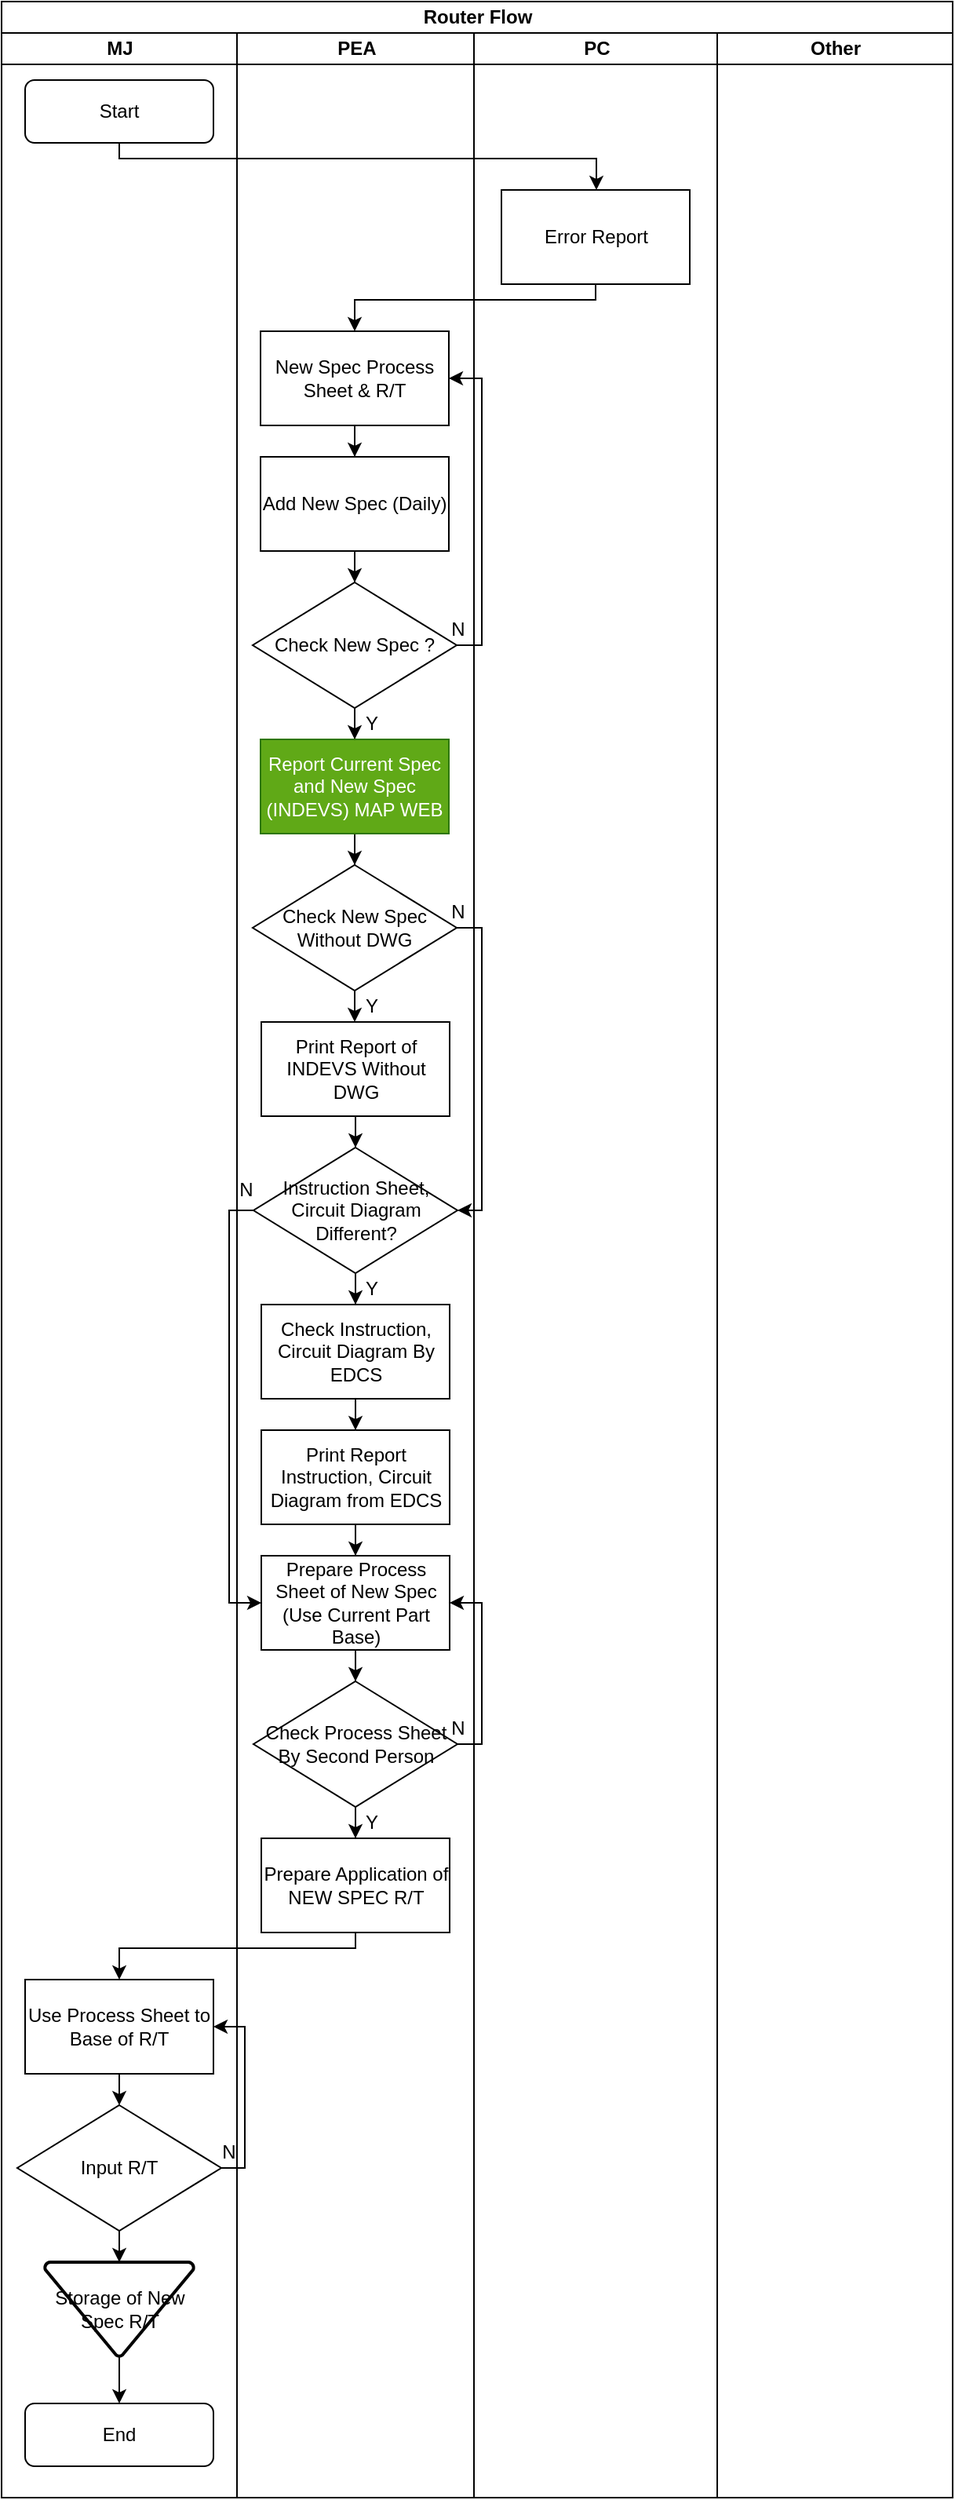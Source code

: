 <mxfile type="github" version="13.7.7">
  <diagram id="XOBUdz3-UfbB6YAW-WYy" name="Draft">
    <mxGraphModel grid="1" dx="1880" dy="1028" gridSize="10" guides="1" tooltips="1" connect="1" arrows="1" fold="1" page="1" pageScale="1" pageWidth="1169" pageHeight="1654" math="0" shadow="0">
      <root>
        <mxCell id="0" />
        <mxCell id="1" parent="0" />
        <mxCell id="kFwF-f4345-qtAIGn7Fv-1" value="Router Flow" parent="1" style="swimlane;html=1;childLayout=stackLayout;resizeParent=1;resizeParentMax=0;startSize=20;" vertex="1">
          <mxGeometry as="geometry" x="284" y="40" width="606" height="1590" />
        </mxCell>
        <mxCell id="kFwF-f4345-qtAIGn7Fv-2" value="MJ" parent="kFwF-f4345-qtAIGn7Fv-1" style="swimlane;html=1;startSize=20;" vertex="1">
          <mxGeometry as="geometry" y="20" width="150" height="1570" />
        </mxCell>
        <mxCell id="kFwF-f4345-qtAIGn7Fv-14" value="Start" parent="kFwF-f4345-qtAIGn7Fv-2" style="rounded=1;whiteSpace=wrap;html=1;" vertex="1">
          <mxGeometry as="geometry" x="15" y="30" width="120" height="40" />
        </mxCell>
        <mxCell id="Gr8hSLXEID0lEqfCxKnT-86" parent="kFwF-f4345-qtAIGn7Fv-2" style="edgeStyle=orthogonalEdgeStyle;rounded=0;orthogonalLoop=1;jettySize=auto;html=1;entryX=0.5;entryY=0;entryDx=0;entryDy=0;" source="Gr8hSLXEID0lEqfCxKnT-80" edge="1">
          <mxGeometry as="geometry" relative="1">
            <mxPoint as="targetPoint" x="75" y="1320" />
          </mxGeometry>
        </mxCell>
        <mxCell id="Gr8hSLXEID0lEqfCxKnT-80" value="Use Process Sheet to Base of R/T" parent="kFwF-f4345-qtAIGn7Fv-2" style="rounded=0;whiteSpace=wrap;html=1;" vertex="1">
          <mxGeometry as="geometry" x="15" y="1240" width="120" height="60" />
        </mxCell>
        <mxCell id="Gr8hSLXEID0lEqfCxKnT-89" parent="kFwF-f4345-qtAIGn7Fv-2" style="edgeStyle=orthogonalEdgeStyle;rounded=0;orthogonalLoop=1;jettySize=auto;html=1;entryX=1;entryY=0.5;entryDx=0;entryDy=0;" edge="1" target="Gr8hSLXEID0lEqfCxKnT-80">
          <mxGeometry as="geometry" relative="1">
            <mxPoint as="sourcePoint" x="140.0" y="1360" />
            <Array as="points">
              <mxPoint x="155" y="1360" />
              <mxPoint x="155" y="1270" />
            </Array>
          </mxGeometry>
        </mxCell>
        <mxCell id="Gr8hSLXEID0lEqfCxKnT-97" parent="kFwF-f4345-qtAIGn7Fv-2" style="edgeStyle=orthogonalEdgeStyle;rounded=0;orthogonalLoop=1;jettySize=auto;html=1;entryX=0.5;entryY=0;entryDx=0;entryDy=0;entryPerimeter=0;" edge="1" target="Gr8hSLXEID0lEqfCxKnT-93">
          <mxGeometry as="geometry" relative="1">
            <mxPoint as="sourcePoint" x="75" y="1400" />
          </mxGeometry>
        </mxCell>
        <mxCell id="Gr8hSLXEID0lEqfCxKnT-101" parent="kFwF-f4345-qtAIGn7Fv-2" style="edgeStyle=orthogonalEdgeStyle;rounded=0;orthogonalLoop=1;jettySize=auto;html=1;" source="Gr8hSLXEID0lEqfCxKnT-93" edge="1" target="Gr8hSLXEID0lEqfCxKnT-100">
          <mxGeometry as="geometry" relative="1" />
        </mxCell>
        <mxCell id="Gr8hSLXEID0lEqfCxKnT-93" value="Storage of New Spec R/T" parent="kFwF-f4345-qtAIGn7Fv-2" style="strokeWidth=2;html=1;shape=mxgraph.flowchart.merge_or_storage;whiteSpace=wrap;labelBackgroundColor=none;" vertex="1">
          <mxGeometry as="geometry" x="27.5" y="1420" width="95" height="60" />
        </mxCell>
        <mxCell id="Gr8hSLXEID0lEqfCxKnT-87" value="Input R/T" parent="kFwF-f4345-qtAIGn7Fv-2" style="rhombus;whiteSpace=wrap;html=1;" vertex="1">
          <mxGeometry as="geometry" x="10" y="1320" width="130" height="80" />
        </mxCell>
        <mxCell id="Gr8hSLXEID0lEqfCxKnT-100" value="End" parent="kFwF-f4345-qtAIGn7Fv-2" style="rounded=1;whiteSpace=wrap;html=1;" vertex="1">
          <mxGeometry as="geometry" x="15" y="1510" width="120" height="40" />
        </mxCell>
        <mxCell id="Gr8hSLXEID0lEqfCxKnT-90" value="N" parent="kFwF-f4345-qtAIGn7Fv-2" style="text;html=1;strokeColor=none;fillColor=none;align=center;verticalAlign=middle;whiteSpace=wrap;rounded=0;" vertex="1">
          <mxGeometry as="geometry" x="135" y="1340" width="20" height="20" />
        </mxCell>
        <mxCell id="Gr8hSLXEID0lEqfCxKnT-83" parent="kFwF-f4345-qtAIGn7Fv-1" style="edgeStyle=orthogonalEdgeStyle;rounded=0;orthogonalLoop=1;jettySize=auto;html=1;" source="Gr8hSLXEID0lEqfCxKnT-72" edge="1" target="Gr8hSLXEID0lEqfCxKnT-80">
          <mxGeometry as="geometry" relative="1">
            <Array as="points">
              <mxPoint x="226" y="1240" />
              <mxPoint x="75" y="1240" />
            </Array>
          </mxGeometry>
        </mxCell>
        <mxCell id="kFwF-f4345-qtAIGn7Fv-10" value="PEA" parent="kFwF-f4345-qtAIGn7Fv-1" style="swimlane;html=1;startSize=20;" vertex="1">
          <mxGeometry as="geometry" x="150" y="20" width="151" height="1570" />
        </mxCell>
        <mxCell id="kFwF-f4345-qtAIGn7Fv-20" parent="kFwF-f4345-qtAIGn7Fv-10" style="edgeStyle=orthogonalEdgeStyle;rounded=0;orthogonalLoop=1;jettySize=auto;html=1;entryX=0.5;entryY=0;entryDx=0;entryDy=0;" source="kFwF-f4345-qtAIGn7Fv-15" edge="1" target="kFwF-f4345-qtAIGn7Fv-17">
          <mxGeometry as="geometry" relative="1" />
        </mxCell>
        <mxCell id="Gr8hSLXEID0lEqfCxKnT-2" parent="kFwF-f4345-qtAIGn7Fv-10" style="edgeStyle=orthogonalEdgeStyle;rounded=0;orthogonalLoop=1;jettySize=auto;html=1;entryX=0.5;entryY=0;entryDx=0;entryDy=0;" source="kFwF-f4345-qtAIGn7Fv-17" edge="1" target="Gr8hSLXEID0lEqfCxKnT-1">
          <mxGeometry as="geometry" relative="1" />
        </mxCell>
        <mxCell id="Gr8hSLXEID0lEqfCxKnT-20" parent="kFwF-f4345-qtAIGn7Fv-10" style="edgeStyle=orthogonalEdgeStyle;rounded=0;orthogonalLoop=1;jettySize=auto;html=1;entryX=0.5;entryY=0;entryDx=0;entryDy=0;" source="Gr8hSLXEID0lEqfCxKnT-17" edge="1" target="Gr8hSLXEID0lEqfCxKnT-19">
          <mxGeometry as="geometry" relative="1" />
        </mxCell>
        <mxCell id="Gr8hSLXEID0lEqfCxKnT-29" parent="kFwF-f4345-qtAIGn7Fv-10" style="edgeStyle=orthogonalEdgeStyle;rounded=0;orthogonalLoop=1;jettySize=auto;html=1;entryX=1;entryY=0.5;entryDx=0;entryDy=0;" source="Gr8hSLXEID0lEqfCxKnT-17" edge="1" target="Gr8hSLXEID0lEqfCxKnT-23">
          <mxGeometry as="geometry" relative="1">
            <Array as="points">
              <mxPoint x="75" y="570" />
              <mxPoint x="156" y="570" />
              <mxPoint x="156" y="820" />
            </Array>
          </mxGeometry>
        </mxCell>
        <mxCell id="Gr8hSLXEID0lEqfCxKnT-68" parent="kFwF-f4345-qtAIGn7Fv-10" style="edgeStyle=orthogonalEdgeStyle;rounded=0;orthogonalLoop=1;jettySize=auto;html=1;entryX=0;entryY=0.5;entryDx=0;entryDy=0;" source="Gr8hSLXEID0lEqfCxKnT-23" edge="1" target="Gr8hSLXEID0lEqfCxKnT-59">
          <mxGeometry as="geometry" relative="1">
            <Array as="points">
              <mxPoint x="-5" y="750" />
              <mxPoint x="-5" y="1000" />
            </Array>
          </mxGeometry>
        </mxCell>
        <mxCell id="Gr8hSLXEID0lEqfCxKnT-33" parent="kFwF-f4345-qtAIGn7Fv-10" style="edgeStyle=orthogonalEdgeStyle;rounded=0;orthogonalLoop=1;jettySize=auto;html=1;entryX=0.5;entryY=0;entryDx=0;entryDy=0;" source="Gr8hSLXEID0lEqfCxKnT-26" edge="1" target="Gr8hSLXEID0lEqfCxKnT-32">
          <mxGeometry as="geometry" relative="1" />
        </mxCell>
        <mxCell id="Gr8hSLXEID0lEqfCxKnT-65" value="N" parent="kFwF-f4345-qtAIGn7Fv-10" style="text;html=1;strokeColor=none;fillColor=none;align=center;verticalAlign=middle;whiteSpace=wrap;rounded=0;" vertex="1">
          <mxGeometry as="geometry" x="-4.5" y="727" width="20" height="20" />
        </mxCell>
        <mxCell id="Gr8hSLXEID0lEqfCxKnT-76" parent="kFwF-f4345-qtAIGn7Fv-10" style="edgeStyle=orthogonalEdgeStyle;rounded=0;orthogonalLoop=1;jettySize=auto;html=1;entryX=0.5;entryY=0;entryDx=0;entryDy=0;" source="Gr8hSLXEID0lEqfCxKnT-23" edge="1" target="Gr8hSLXEID0lEqfCxKnT-26">
          <mxGeometry as="geometry" relative="1" />
        </mxCell>
        <mxCell id="Gr8hSLXEID0lEqfCxKnT-23" value="Instruction Sheet, Circuit Diagram Different?" parent="kFwF-f4345-qtAIGn7Fv-10" style="rhombus;whiteSpace=wrap;html=1;" vertex="1">
          <mxGeometry as="geometry" x="10.5" y="710" width="130" height="80" />
        </mxCell>
        <mxCell id="Gr8hSLXEID0lEqfCxKnT-73" parent="kFwF-f4345-qtAIGn7Fv-10" style="edgeStyle=orthogonalEdgeStyle;rounded=0;orthogonalLoop=1;jettySize=auto;html=1;" source="Gr8hSLXEID0lEqfCxKnT-63" edge="1" target="Gr8hSLXEID0lEqfCxKnT-72">
          <mxGeometry as="geometry" relative="1" />
        </mxCell>
        <mxCell id="Gr8hSLXEID0lEqfCxKnT-1" value="Check New Spec ?" parent="kFwF-f4345-qtAIGn7Fv-10" style="rhombus;whiteSpace=wrap;html=1;" vertex="1">
          <mxGeometry as="geometry" x="10" y="350" width="130" height="80" />
        </mxCell>
        <mxCell id="Gr8hSLXEID0lEqfCxKnT-3" parent="kFwF-f4345-qtAIGn7Fv-10" style="edgeStyle=orthogonalEdgeStyle;rounded=0;orthogonalLoop=1;jettySize=auto;html=1;entryX=1;entryY=0.5;entryDx=0;entryDy=0;" source="Gr8hSLXEID0lEqfCxKnT-1" edge="1" target="kFwF-f4345-qtAIGn7Fv-15">
          <mxGeometry as="geometry" relative="1">
            <Array as="points">
              <mxPoint x="156" y="390" />
              <mxPoint x="156" y="220" />
            </Array>
          </mxGeometry>
        </mxCell>
        <mxCell id="Gr8hSLXEID0lEqfCxKnT-7" parent="kFwF-f4345-qtAIGn7Fv-10" style="edgeStyle=orthogonalEdgeStyle;rounded=0;orthogonalLoop=1;jettySize=auto;html=1;" source="Gr8hSLXEID0lEqfCxKnT-1" edge="1" target="Gr8hSLXEID0lEqfCxKnT-6">
          <mxGeometry as="geometry" relative="1" />
        </mxCell>
        <mxCell id="Gr8hSLXEID0lEqfCxKnT-18" parent="kFwF-f4345-qtAIGn7Fv-10" style="edgeStyle=orthogonalEdgeStyle;rounded=0;orthogonalLoop=1;jettySize=auto;html=1;entryX=0.5;entryY=0;entryDx=0;entryDy=0;" source="Gr8hSLXEID0lEqfCxKnT-6" edge="1" target="Gr8hSLXEID0lEqfCxKnT-17">
          <mxGeometry as="geometry" relative="1" />
        </mxCell>
        <mxCell id="Gr8hSLXEID0lEqfCxKnT-26" value="Check Instruction, Circuit Diagram By EDCS" parent="kFwF-f4345-qtAIGn7Fv-10" style="rounded=0;whiteSpace=wrap;html=1;" vertex="1">
          <mxGeometry as="geometry" x="15.5" y="810" width="120" height="60" />
        </mxCell>
        <mxCell id="Gr8hSLXEID0lEqfCxKnT-32" value="Print Report Instruction, Circuit Diagram from EDCS" parent="kFwF-f4345-qtAIGn7Fv-10" style="rounded=0;whiteSpace=wrap;html=1;" vertex="1">
          <mxGeometry as="geometry" x="15.5" y="890" width="120" height="60" />
        </mxCell>
        <mxCell id="Gr8hSLXEID0lEqfCxKnT-77" parent="kFwF-f4345-qtAIGn7Fv-10" style="edgeStyle=orthogonalEdgeStyle;rounded=0;orthogonalLoop=1;jettySize=auto;html=1;entryX=0.5;entryY=0;entryDx=0;entryDy=0;" source="Gr8hSLXEID0lEqfCxKnT-59" edge="1" target="Gr8hSLXEID0lEqfCxKnT-63">
          <mxGeometry as="geometry" relative="1" />
        </mxCell>
        <mxCell id="Gr8hSLXEID0lEqfCxKnT-59" value="Prepare Process Sheet of New Spec (Use Current Part Base)" parent="kFwF-f4345-qtAIGn7Fv-10" style="rounded=0;whiteSpace=wrap;html=1;" vertex="1">
          <mxGeometry as="geometry" x="15.5" y="970" width="120" height="60" />
        </mxCell>
        <mxCell id="Gr8hSLXEID0lEqfCxKnT-79" value="Y" parent="kFwF-f4345-qtAIGn7Fv-10" style="text;html=1;strokeColor=none;fillColor=none;align=center;verticalAlign=middle;whiteSpace=wrap;rounded=0;" vertex="1">
          <mxGeometry as="geometry" x="76" y="1130" width="20" height="20" />
        </mxCell>
        <mxCell id="Gr8hSLXEID0lEqfCxKnT-31" value="Y" parent="kFwF-f4345-qtAIGn7Fv-10" style="text;html=1;strokeColor=none;fillColor=none;align=center;verticalAlign=middle;whiteSpace=wrap;rounded=0;" vertex="1">
          <mxGeometry as="geometry" x="76" y="790" width="20" height="20" />
        </mxCell>
        <mxCell id="Gr8hSLXEID0lEqfCxKnT-28" value="Y" parent="kFwF-f4345-qtAIGn7Fv-10" style="text;html=1;strokeColor=none;fillColor=none;align=center;verticalAlign=middle;whiteSpace=wrap;rounded=0;" vertex="1">
          <mxGeometry as="geometry" x="76" y="610" width="20" height="20" />
        </mxCell>
        <mxCell id="Gr8hSLXEID0lEqfCxKnT-9" value="Y" parent="kFwF-f4345-qtAIGn7Fv-10" style="text;html=1;strokeColor=none;fillColor=none;align=center;verticalAlign=middle;whiteSpace=wrap;rounded=0;" vertex="1">
          <mxGeometry as="geometry" x="76" y="430" width="20" height="20" />
        </mxCell>
        <mxCell id="Gr8hSLXEID0lEqfCxKnT-60" parent="kFwF-f4345-qtAIGn7Fv-10" style="edgeStyle=orthogonalEdgeStyle;rounded=0;orthogonalLoop=1;jettySize=auto;html=1;" source="Gr8hSLXEID0lEqfCxKnT-32" edge="1" target="Gr8hSLXEID0lEqfCxKnT-59">
          <mxGeometry as="geometry" relative="1" />
        </mxCell>
        <mxCell id="kFwF-f4345-qtAIGn7Fv-15" value="New Spec Process Sheet &amp;amp; R/T" parent="kFwF-f4345-qtAIGn7Fv-10" style="rounded=0;whiteSpace=wrap;html=1;" vertex="1">
          <mxGeometry as="geometry" x="15" y="190" width="120" height="60" />
        </mxCell>
        <mxCell id="kFwF-f4345-qtAIGn7Fv-17" value="Add New Spec (Daily)" parent="kFwF-f4345-qtAIGn7Fv-10" style="rounded=0;whiteSpace=wrap;html=1;" vertex="1">
          <mxGeometry as="geometry" x="15" y="270" width="120" height="60" />
        </mxCell>
        <mxCell id="Gr8hSLXEID0lEqfCxKnT-6" value="Report Current Spec and New Spec (INDEVS) MAP WEB" parent="kFwF-f4345-qtAIGn7Fv-10" style="rounded=0;whiteSpace=wrap;html=1;fillColor=#60a917;strokeColor=#2D7600;fontColor=#ffffff;" vertex="1">
          <mxGeometry as="geometry" x="15" y="450" width="120" height="60" />
        </mxCell>
        <mxCell id="Gr8hSLXEID0lEqfCxKnT-17" value="Check New Spec Without DWG&lt;br&gt;" parent="kFwF-f4345-qtAIGn7Fv-10" style="rhombus;whiteSpace=wrap;html=1;" vertex="1">
          <mxGeometry as="geometry" x="10" y="530" width="130" height="80" />
        </mxCell>
        <mxCell id="Gr8hSLXEID0lEqfCxKnT-74" parent="kFwF-f4345-qtAIGn7Fv-10" style="edgeStyle=orthogonalEdgeStyle;rounded=0;orthogonalLoop=1;jettySize=auto;html=1;entryX=0.5;entryY=0;entryDx=0;entryDy=0;" source="Gr8hSLXEID0lEqfCxKnT-19" edge="1" target="Gr8hSLXEID0lEqfCxKnT-23">
          <mxGeometry as="geometry" relative="1" />
        </mxCell>
        <mxCell id="Gr8hSLXEID0lEqfCxKnT-19" value="Print Report of INDEVS Without DWG" parent="kFwF-f4345-qtAIGn7Fv-10" style="rounded=0;whiteSpace=wrap;html=1;" vertex="1">
          <mxGeometry as="geometry" x="15.5" y="630" width="120" height="60" />
        </mxCell>
        <mxCell id="Gr8hSLXEID0lEqfCxKnT-78" parent="kFwF-f4345-qtAIGn7Fv-10" style="edgeStyle=orthogonalEdgeStyle;rounded=0;orthogonalLoop=1;jettySize=auto;html=1;entryX=1;entryY=0.5;entryDx=0;entryDy=0;" source="Gr8hSLXEID0lEqfCxKnT-63" edge="1" target="Gr8hSLXEID0lEqfCxKnT-59">
          <mxGeometry as="geometry" relative="1">
            <Array as="points">
              <mxPoint x="156" y="1090" />
              <mxPoint x="156" y="1000" />
            </Array>
          </mxGeometry>
        </mxCell>
        <mxCell id="Gr8hSLXEID0lEqfCxKnT-63" value="&lt;font&gt;Check Process Sheet&lt;br&gt;By Second Person&lt;/font&gt;" parent="kFwF-f4345-qtAIGn7Fv-10" style="rhombus;whiteSpace=wrap;html=1;labelBackgroundColor=none;" vertex="1">
          <mxGeometry as="geometry" x="10.5" y="1050" width="130" height="80" />
        </mxCell>
        <mxCell id="Gr8hSLXEID0lEqfCxKnT-72" value="Prepare Application of NEW SPEC R/T" parent="kFwF-f4345-qtAIGn7Fv-10" style="rounded=0;whiteSpace=wrap;html=1;" vertex="1">
          <mxGeometry as="geometry" x="15.5" y="1150" width="120" height="60" />
        </mxCell>
        <mxCell id="Gr8hSLXEID0lEqfCxKnT-69" value="N" parent="kFwF-f4345-qtAIGn7Fv-10" style="text;html=1;strokeColor=none;fillColor=none;align=center;verticalAlign=middle;whiteSpace=wrap;rounded=0;" vertex="1">
          <mxGeometry as="geometry" x="131" y="1070" width="20" height="20" />
        </mxCell>
        <mxCell id="Gr8hSLXEID0lEqfCxKnT-30" value="N" parent="kFwF-f4345-qtAIGn7Fv-10" style="text;html=1;strokeColor=none;fillColor=none;align=center;verticalAlign=middle;whiteSpace=wrap;rounded=0;" vertex="1">
          <mxGeometry as="geometry" x="131" y="550" width="20" height="20" />
        </mxCell>
        <mxCell id="Gr8hSLXEID0lEqfCxKnT-4" value="N" parent="kFwF-f4345-qtAIGn7Fv-10" style="text;html=1;strokeColor=none;fillColor=none;align=center;verticalAlign=middle;whiteSpace=wrap;rounded=0;" vertex="1">
          <mxGeometry as="geometry" x="131" y="370" width="20" height="20" />
        </mxCell>
        <mxCell id="kFwF-f4345-qtAIGn7Fv-11" value="PC" parent="kFwF-f4345-qtAIGn7Fv-1" style="swimlane;html=1;startSize=20;" vertex="1">
          <mxGeometry as="geometry" x="301" y="20" width="155" height="1570" />
        </mxCell>
        <mxCell id="Gr8hSLXEID0lEqfCxKnT-14" value="Error Report" parent="kFwF-f4345-qtAIGn7Fv-11" style="rounded=0;whiteSpace=wrap;html=1;" vertex="1">
          <mxGeometry as="geometry" x="17.5" y="100" width="120" height="60" />
        </mxCell>
        <mxCell id="kFwF-f4345-qtAIGn7Fv-12" value="Other" parent="kFwF-f4345-qtAIGn7Fv-1" style="swimlane;html=1;startSize=20;" vertex="1">
          <mxGeometry as="geometry" x="456" y="20" width="150" height="1570" />
        </mxCell>
        <mxCell id="Gr8hSLXEID0lEqfCxKnT-98" parent="kFwF-f4345-qtAIGn7Fv-1" style="edgeStyle=orthogonalEdgeStyle;rounded=0;orthogonalLoop=1;jettySize=auto;html=1;" source="kFwF-f4345-qtAIGn7Fv-14" edge="1" target="Gr8hSLXEID0lEqfCxKnT-14">
          <mxGeometry as="geometry" relative="1">
            <Array as="points">
              <mxPoint x="75" y="100" />
              <mxPoint x="379" y="100" />
            </Array>
          </mxGeometry>
        </mxCell>
        <mxCell id="Gr8hSLXEID0lEqfCxKnT-99" parent="kFwF-f4345-qtAIGn7Fv-1" style="edgeStyle=orthogonalEdgeStyle;rounded=0;orthogonalLoop=1;jettySize=auto;html=1;" source="Gr8hSLXEID0lEqfCxKnT-14" edge="1" target="kFwF-f4345-qtAIGn7Fv-15">
          <mxGeometry as="geometry" relative="1">
            <Array as="points">
              <mxPoint x="379" y="190" />
              <mxPoint x="225" y="190" />
            </Array>
          </mxGeometry>
        </mxCell>
      </root>
    </mxGraphModel>
  </diagram>
</mxfile>
